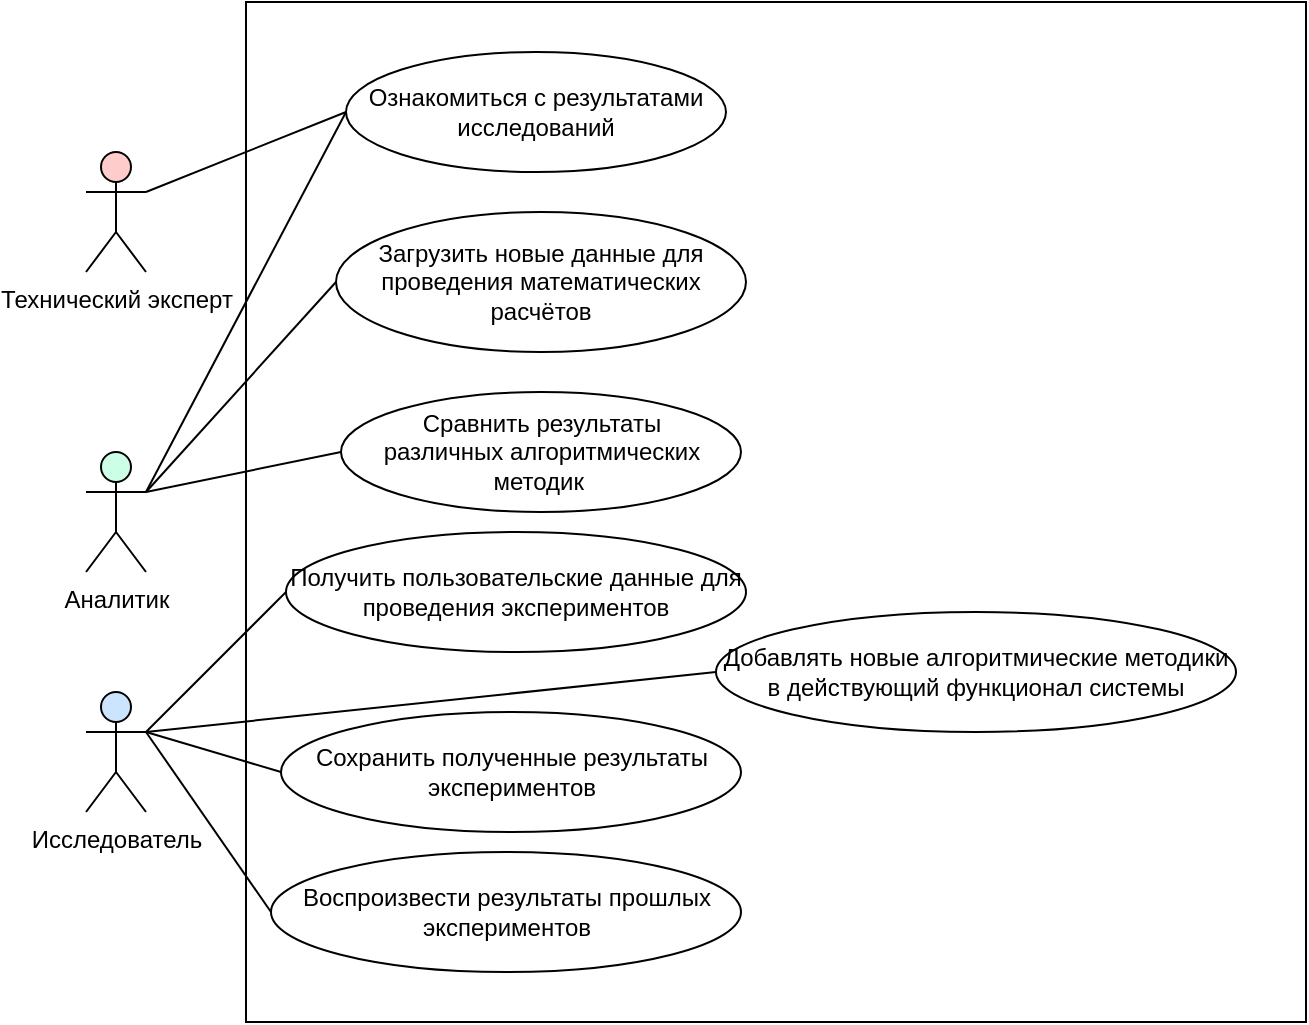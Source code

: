 <mxfile version="17.2.4" type="device"><diagram id="oBwh3vPmy5nxHzs97t5h" name="Страница 1"><mxGraphModel dx="1454" dy="1059" grid="1" gridSize="10" guides="1" tooltips="1" connect="1" arrows="1" fold="1" page="1" pageScale="1" pageWidth="827" pageHeight="1169" math="0" shadow="0"><root><mxCell id="0"/><mxCell id="1" parent="0"/><mxCell id="fg9WMBYihFhXv1aZ_kK5-23" value="" style="verticalLabelPosition=bottom;verticalAlign=top;html=1;shape=mxgraph.basic.rect;fillColor2=none;strokeWidth=1;size=20;indent=5;fillColor=default;strokeColor=default;" parent="1" vertex="1"><mxGeometry x="140" y="30" width="530" height="510" as="geometry"/></mxCell><mxCell id="rO0yziG5tx2li2eKR9Ro-5" style="edgeStyle=none;rounded=0;orthogonalLoop=1;jettySize=auto;html=1;exitX=1;exitY=0.333;exitDx=0;exitDy=0;exitPerimeter=0;entryX=0;entryY=0.5;entryDx=0;entryDy=0;endArrow=none;endFill=0;" edge="1" parent="1" source="fg9WMBYihFhXv1aZ_kK5-2" target="fg9WMBYihFhXv1aZ_kK5-9"><mxGeometry relative="1" as="geometry"/></mxCell><mxCell id="fg9WMBYihFhXv1aZ_kK5-2" value="Аналитик" style="shape=umlActor;verticalLabelPosition=bottom;verticalAlign=top;html=1;fillColor=#CCFFE6;" parent="1" vertex="1"><mxGeometry x="60" y="255" width="30" height="60" as="geometry"/></mxCell><mxCell id="rO0yziG5tx2li2eKR9Ro-1" style="rounded=0;orthogonalLoop=1;jettySize=auto;html=1;exitX=1;exitY=0.333;exitDx=0;exitDy=0;exitPerimeter=0;entryX=0;entryY=0.5;entryDx=0;entryDy=0;endArrow=none;endFill=0;" edge="1" parent="1" source="fg9WMBYihFhXv1aZ_kK5-4" target="fg9WMBYihFhXv1aZ_kK5-11"><mxGeometry relative="1" as="geometry"/></mxCell><mxCell id="rO0yziG5tx2li2eKR9Ro-2" style="edgeStyle=none;rounded=0;orthogonalLoop=1;jettySize=auto;html=1;exitX=1;exitY=0.333;exitDx=0;exitDy=0;exitPerimeter=0;entryX=0;entryY=0.5;entryDx=0;entryDy=0;endArrow=none;endFill=0;" edge="1" parent="1" source="fg9WMBYihFhXv1aZ_kK5-4" target="fg9WMBYihFhXv1aZ_kK5-12"><mxGeometry relative="1" as="geometry"/></mxCell><mxCell id="rO0yziG5tx2li2eKR9Ro-3" style="edgeStyle=none;rounded=0;orthogonalLoop=1;jettySize=auto;html=1;exitX=1;exitY=0.333;exitDx=0;exitDy=0;exitPerimeter=0;entryX=0;entryY=0.5;entryDx=0;entryDy=0;endArrow=none;endFill=0;" edge="1" parent="1" source="fg9WMBYihFhXv1aZ_kK5-4" target="fg9WMBYihFhXv1aZ_kK5-14"><mxGeometry relative="1" as="geometry"/></mxCell><mxCell id="fg9WMBYihFhXv1aZ_kK5-4" value="Исследователь" style="shape=umlActor;verticalLabelPosition=bottom;verticalAlign=top;html=1;fillColor=#CCE5FF;" parent="1" vertex="1"><mxGeometry x="60" y="375" width="30" height="60" as="geometry"/></mxCell><mxCell id="fg9WMBYihFhXv1aZ_kK5-6" value="Технический эксперт" style="shape=umlActor;verticalLabelPosition=bottom;verticalAlign=top;html=1;fillColor=#FFCCCC;" parent="1" vertex="1"><mxGeometry x="60" y="105" width="30" height="60" as="geometry"/></mxCell><mxCell id="rO0yziG5tx2li2eKR9Ro-7" style="edgeStyle=none;rounded=0;orthogonalLoop=1;jettySize=auto;html=1;exitX=0;exitY=0.5;exitDx=0;exitDy=0;endArrow=none;endFill=0;" edge="1" parent="1" source="fg9WMBYihFhXv1aZ_kK5-7"><mxGeometry relative="1" as="geometry"><mxPoint x="90.0" y="275" as="targetPoint"/></mxGeometry></mxCell><mxCell id="rO0yziG5tx2li2eKR9Ro-8" style="edgeStyle=none;rounded=0;orthogonalLoop=1;jettySize=auto;html=1;exitX=0;exitY=0.5;exitDx=0;exitDy=0;entryX=1;entryY=0.333;entryDx=0;entryDy=0;entryPerimeter=0;endArrow=none;endFill=0;" edge="1" parent="1" source="fg9WMBYihFhXv1aZ_kK5-7" target="fg9WMBYihFhXv1aZ_kK5-6"><mxGeometry relative="1" as="geometry"/></mxCell><mxCell id="fg9WMBYihFhXv1aZ_kK5-7" value="Ознакомиться с результатами исследований" style="ellipse;whiteSpace=wrap;html=1;fillColor=#FFFFFF;" parent="1" vertex="1"><mxGeometry x="190" y="55" width="190" height="60" as="geometry"/></mxCell><mxCell id="rO0yziG5tx2li2eKR9Ro-6" style="edgeStyle=none;rounded=0;orthogonalLoop=1;jettySize=auto;html=1;exitX=0;exitY=0.5;exitDx=0;exitDy=0;entryX=1;entryY=0.333;entryDx=0;entryDy=0;entryPerimeter=0;endArrow=none;endFill=0;" edge="1" parent="1" source="fg9WMBYihFhXv1aZ_kK5-8" target="fg9WMBYihFhXv1aZ_kK5-2"><mxGeometry relative="1" as="geometry"/></mxCell><mxCell id="fg9WMBYihFhXv1aZ_kK5-8" value="Загрузить новые данные для проведения математических расчётов" style="ellipse;whiteSpace=wrap;html=1;fillColor=#FFFFFF;" parent="1" vertex="1"><mxGeometry x="185" y="135" width="205" height="70" as="geometry"/></mxCell><mxCell id="fg9WMBYihFhXv1aZ_kK5-9" value="Сравнить результаты&lt;br&gt;различных алгоритмических методик&amp;nbsp;" style="ellipse;whiteSpace=wrap;html=1;fillColor=#FFFFFF;" parent="1" vertex="1"><mxGeometry x="187.5" y="225" width="200" height="60" as="geometry"/></mxCell><mxCell id="rO0yziG5tx2li2eKR9Ro-4" style="edgeStyle=none;rounded=0;orthogonalLoop=1;jettySize=auto;html=1;exitX=0;exitY=0.5;exitDx=0;exitDy=0;endArrow=none;endFill=0;" edge="1" parent="1" source="fg9WMBYihFhXv1aZ_kK5-10"><mxGeometry relative="1" as="geometry"><mxPoint x="90.0" y="395" as="targetPoint"/></mxGeometry></mxCell><mxCell id="fg9WMBYihFhXv1aZ_kK5-10" value="Получить пользовательские данные для проведения экспериментов" style="ellipse;whiteSpace=wrap;html=1;fillColor=#FFFFFF;" parent="1" vertex="1"><mxGeometry x="160" y="295" width="230" height="60" as="geometry"/></mxCell><mxCell id="fg9WMBYihFhXv1aZ_kK5-11" value="Сохранить полученные результаты экспериментов" style="ellipse;whiteSpace=wrap;html=1;fillColor=#FFFFFF;" parent="1" vertex="1"><mxGeometry x="157.5" y="385" width="230" height="60" as="geometry"/></mxCell><mxCell id="fg9WMBYihFhXv1aZ_kK5-12" value="Добавлять новые алгоритмические методики в действующий функционал системы" style="ellipse;whiteSpace=wrap;html=1;fillColor=#FFFFFF;" parent="1" vertex="1"><mxGeometry x="375" y="335" width="260" height="60" as="geometry"/></mxCell><mxCell id="fg9WMBYihFhXv1aZ_kK5-14" value="Воспроизвести результаты прошлых экспериментов" style="ellipse;whiteSpace=wrap;html=1;fillColor=#FFFFFF;" parent="1" vertex="1"><mxGeometry x="152.5" y="455" width="235" height="60" as="geometry"/></mxCell></root></mxGraphModel></diagram></mxfile>